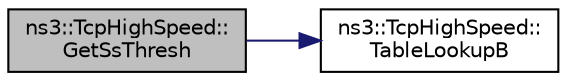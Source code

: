 digraph "ns3::TcpHighSpeed::GetSsThresh"
{
 // LATEX_PDF_SIZE
  edge [fontname="Helvetica",fontsize="10",labelfontname="Helvetica",labelfontsize="10"];
  node [fontname="Helvetica",fontsize="10",shape=record];
  rankdir="LR";
  Node1 [label="ns3::TcpHighSpeed::\lGetSsThresh",height=0.2,width=0.4,color="black", fillcolor="grey75", style="filled", fontcolor="black",tooltip="Get slow start threshold following HighSpeed principles."];
  Node1 -> Node2 [color="midnightblue",fontsize="10",style="solid",fontname="Helvetica"];
  Node2 [label="ns3::TcpHighSpeed::\lTableLookupB",height=0.2,width=0.4,color="black", fillcolor="white", style="filled",URL="$classns3_1_1_tcp_high_speed.html#a1b4f680bd8203ed450f818dca3edb28b",tooltip="Lookup table for the coefficient b (from RFC 3649)"];
}
